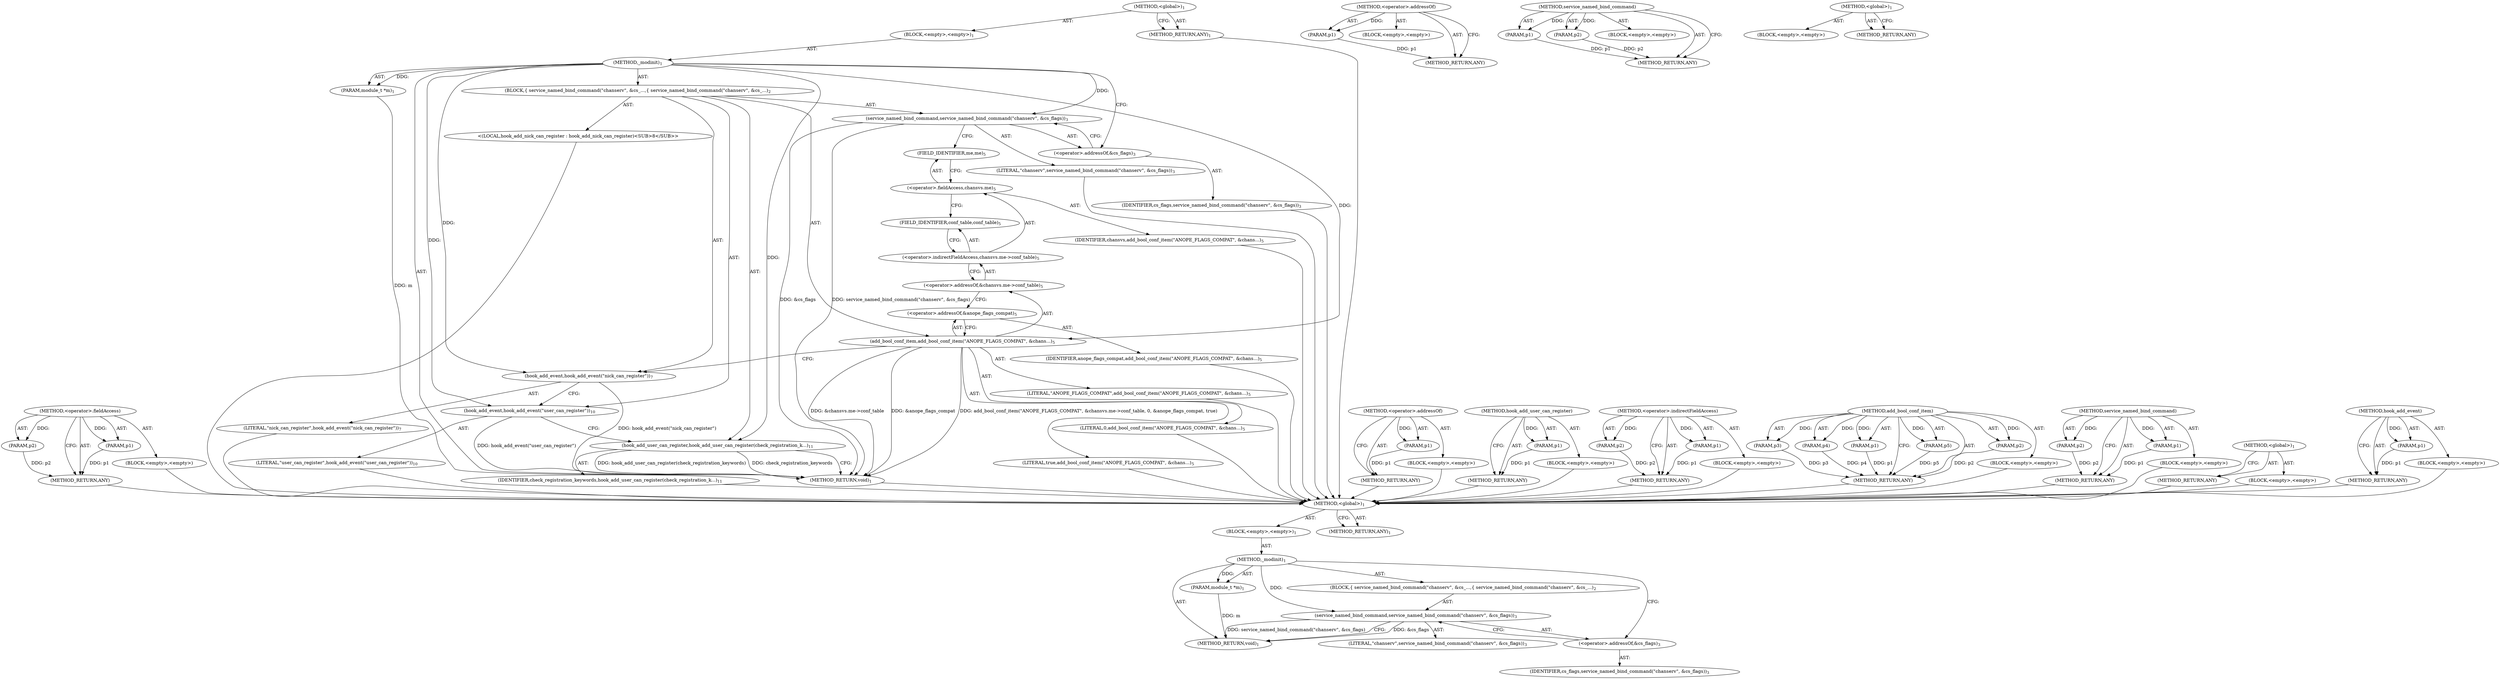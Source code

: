 digraph "hook_add_event" {
vulnerable_6 [label=<(METHOD,&lt;global&gt;)<SUB>1</SUB>>];
vulnerable_7 [label=<(BLOCK,&lt;empty&gt;,&lt;empty&gt;)<SUB>1</SUB>>];
vulnerable_8 [label=<(METHOD,_modinit)<SUB>1</SUB>>];
vulnerable_9 [label=<(PARAM,module_t *m)<SUB>1</SUB>>];
vulnerable_10 [label=<(BLOCK,{
 	service_named_bind_command(&quot;chanserv&quot;, &amp;cs_...,{
 	service_named_bind_command(&quot;chanserv&quot;, &amp;cs_...)<SUB>2</SUB>>];
vulnerable_11 [label=<(service_named_bind_command,service_named_bind_command(&quot;chanserv&quot;, &amp;cs_flags))<SUB>3</SUB>>];
vulnerable_12 [label=<(LITERAL,&quot;chanserv&quot;,service_named_bind_command(&quot;chanserv&quot;, &amp;cs_flags))<SUB>3</SUB>>];
vulnerable_13 [label=<(&lt;operator&gt;.addressOf,&amp;cs_flags)<SUB>3</SUB>>];
vulnerable_14 [label=<(IDENTIFIER,cs_flags,service_named_bind_command(&quot;chanserv&quot;, &amp;cs_flags))<SUB>3</SUB>>];
vulnerable_15 [label=<(METHOD_RETURN,void)<SUB>1</SUB>>];
vulnerable_17 [label=<(METHOD_RETURN,ANY)<SUB>1</SUB>>];
vulnerable_39 [label=<(METHOD,&lt;operator&gt;.addressOf)>];
vulnerable_40 [label=<(PARAM,p1)>];
vulnerable_41 [label=<(BLOCK,&lt;empty&gt;,&lt;empty&gt;)>];
vulnerable_42 [label=<(METHOD_RETURN,ANY)>];
vulnerable_34 [label=<(METHOD,service_named_bind_command)>];
vulnerable_35 [label=<(PARAM,p1)>];
vulnerable_36 [label=<(PARAM,p2)>];
vulnerable_37 [label=<(BLOCK,&lt;empty&gt;,&lt;empty&gt;)>];
vulnerable_38 [label=<(METHOD_RETURN,ANY)>];
vulnerable_28 [label=<(METHOD,&lt;global&gt;)<SUB>1</SUB>>];
vulnerable_29 [label=<(BLOCK,&lt;empty&gt;,&lt;empty&gt;)>];
vulnerable_30 [label=<(METHOD_RETURN,ANY)>];
fixed_85 [label=<(METHOD,&lt;operator&gt;.fieldAccess)>];
fixed_86 [label=<(PARAM,p1)>];
fixed_87 [label=<(PARAM,p2)>];
fixed_88 [label=<(BLOCK,&lt;empty&gt;,&lt;empty&gt;)>];
fixed_89 [label=<(METHOD_RETURN,ANY)>];
fixed_6 [label=<(METHOD,&lt;global&gt;)<SUB>1</SUB>>];
fixed_7 [label=<(BLOCK,&lt;empty&gt;,&lt;empty&gt;)<SUB>1</SUB>>];
fixed_8 [label=<(METHOD,_modinit)<SUB>1</SUB>>];
fixed_9 [label=<(PARAM,module_t *m)<SUB>1</SUB>>];
fixed_10 [label=<(BLOCK,{
 	service_named_bind_command(&quot;chanserv&quot;, &amp;cs_...,{
 	service_named_bind_command(&quot;chanserv&quot;, &amp;cs_...)<SUB>2</SUB>>];
fixed_11 [label=<(service_named_bind_command,service_named_bind_command(&quot;chanserv&quot;, &amp;cs_flags))<SUB>3</SUB>>];
fixed_12 [label=<(LITERAL,&quot;chanserv&quot;,service_named_bind_command(&quot;chanserv&quot;, &amp;cs_flags))<SUB>3</SUB>>];
fixed_13 [label=<(&lt;operator&gt;.addressOf,&amp;cs_flags)<SUB>3</SUB>>];
fixed_14 [label=<(IDENTIFIER,cs_flags,service_named_bind_command(&quot;chanserv&quot;, &amp;cs_flags))<SUB>3</SUB>>];
fixed_15 [label=<(add_bool_conf_item,add_bool_conf_item(&quot;ANOPE_FLAGS_COMPAT&quot;, &amp;chans...)<SUB>5</SUB>>];
fixed_16 [label=<(LITERAL,&quot;ANOPE_FLAGS_COMPAT&quot;,add_bool_conf_item(&quot;ANOPE_FLAGS_COMPAT&quot;, &amp;chans...)<SUB>5</SUB>>];
fixed_17 [label=<(&lt;operator&gt;.addressOf,&amp;chansvs.me-&gt;conf_table)<SUB>5</SUB>>];
fixed_18 [label=<(&lt;operator&gt;.indirectFieldAccess,chansvs.me-&gt;conf_table)<SUB>5</SUB>>];
fixed_19 [label=<(&lt;operator&gt;.fieldAccess,chansvs.me)<SUB>5</SUB>>];
fixed_20 [label=<(IDENTIFIER,chansvs,add_bool_conf_item(&quot;ANOPE_FLAGS_COMPAT&quot;, &amp;chans...)<SUB>5</SUB>>];
fixed_21 [label=<(FIELD_IDENTIFIER,me,me)<SUB>5</SUB>>];
fixed_22 [label=<(FIELD_IDENTIFIER,conf_table,conf_table)<SUB>5</SUB>>];
fixed_23 [label=<(LITERAL,0,add_bool_conf_item(&quot;ANOPE_FLAGS_COMPAT&quot;, &amp;chans...)<SUB>5</SUB>>];
fixed_24 [label=<(&lt;operator&gt;.addressOf,&amp;anope_flags_compat)<SUB>5</SUB>>];
fixed_25 [label=<(IDENTIFIER,anope_flags_compat,add_bool_conf_item(&quot;ANOPE_FLAGS_COMPAT&quot;, &amp;chans...)<SUB>5</SUB>>];
fixed_26 [label=<(LITERAL,true,add_bool_conf_item(&quot;ANOPE_FLAGS_COMPAT&quot;, &amp;chans...)<SUB>5</SUB>>];
fixed_27 [label=<(hook_add_event,hook_add_event(&quot;nick_can_register&quot;))<SUB>7</SUB>>];
fixed_28 [label=<(LITERAL,&quot;nick_can_register&quot;,hook_add_event(&quot;nick_can_register&quot;))<SUB>7</SUB>>];
fixed_29 [label="<(LOCAL,hook_add_nick_can_register : hook_add_nick_can_register)<SUB>8</SUB>>"];
fixed_30 [label=<(hook_add_event,hook_add_event(&quot;user_can_register&quot;))<SUB>10</SUB>>];
fixed_31 [label=<(LITERAL,&quot;user_can_register&quot;,hook_add_event(&quot;user_can_register&quot;))<SUB>10</SUB>>];
fixed_32 [label=<(hook_add_user_can_register,hook_add_user_can_register(check_registration_k...)<SUB>11</SUB>>];
fixed_33 [label=<(IDENTIFIER,check_registration_keywords,hook_add_user_can_register(check_registration_k...)<SUB>11</SUB>>];
fixed_34 [label=<(METHOD_RETURN,void)<SUB>1</SUB>>];
fixed_36 [label=<(METHOD_RETURN,ANY)<SUB>1</SUB>>];
fixed_68 [label=<(METHOD,&lt;operator&gt;.addressOf)>];
fixed_69 [label=<(PARAM,p1)>];
fixed_70 [label=<(BLOCK,&lt;empty&gt;,&lt;empty&gt;)>];
fixed_71 [label=<(METHOD_RETURN,ANY)>];
fixed_94 [label=<(METHOD,hook_add_user_can_register)>];
fixed_95 [label=<(PARAM,p1)>];
fixed_96 [label=<(BLOCK,&lt;empty&gt;,&lt;empty&gt;)>];
fixed_97 [label=<(METHOD_RETURN,ANY)>];
fixed_80 [label=<(METHOD,&lt;operator&gt;.indirectFieldAccess)>];
fixed_81 [label=<(PARAM,p1)>];
fixed_82 [label=<(PARAM,p2)>];
fixed_83 [label=<(BLOCK,&lt;empty&gt;,&lt;empty&gt;)>];
fixed_84 [label=<(METHOD_RETURN,ANY)>];
fixed_72 [label=<(METHOD,add_bool_conf_item)>];
fixed_73 [label=<(PARAM,p1)>];
fixed_74 [label=<(PARAM,p2)>];
fixed_75 [label=<(PARAM,p3)>];
fixed_76 [label=<(PARAM,p4)>];
fixed_77 [label=<(PARAM,p5)>];
fixed_78 [label=<(BLOCK,&lt;empty&gt;,&lt;empty&gt;)>];
fixed_79 [label=<(METHOD_RETURN,ANY)>];
fixed_63 [label=<(METHOD,service_named_bind_command)>];
fixed_64 [label=<(PARAM,p1)>];
fixed_65 [label=<(PARAM,p2)>];
fixed_66 [label=<(BLOCK,&lt;empty&gt;,&lt;empty&gt;)>];
fixed_67 [label=<(METHOD_RETURN,ANY)>];
fixed_57 [label=<(METHOD,&lt;global&gt;)<SUB>1</SUB>>];
fixed_58 [label=<(BLOCK,&lt;empty&gt;,&lt;empty&gt;)>];
fixed_59 [label=<(METHOD_RETURN,ANY)>];
fixed_90 [label=<(METHOD,hook_add_event)>];
fixed_91 [label=<(PARAM,p1)>];
fixed_92 [label=<(BLOCK,&lt;empty&gt;,&lt;empty&gt;)>];
fixed_93 [label=<(METHOD_RETURN,ANY)>];
vulnerable_6 -> vulnerable_7  [key=0, label="AST: "];
vulnerable_6 -> vulnerable_17  [key=0, label="AST: "];
vulnerable_6 -> vulnerable_17  [key=1, label="CFG: "];
vulnerable_7 -> vulnerable_8  [key=0, label="AST: "];
vulnerable_8 -> vulnerable_9  [key=0, label="AST: "];
vulnerable_8 -> vulnerable_9  [key=1, label="DDG: "];
vulnerable_8 -> vulnerable_10  [key=0, label="AST: "];
vulnerable_8 -> vulnerable_15  [key=0, label="AST: "];
vulnerable_8 -> vulnerable_13  [key=0, label="CFG: "];
vulnerable_8 -> vulnerable_11  [key=0, label="DDG: "];
vulnerable_9 -> vulnerable_15  [key=0, label="DDG: m"];
vulnerable_10 -> vulnerable_11  [key=0, label="AST: "];
vulnerable_11 -> vulnerable_12  [key=0, label="AST: "];
vulnerable_11 -> vulnerable_13  [key=0, label="AST: "];
vulnerable_11 -> vulnerable_15  [key=0, label="CFG: "];
vulnerable_11 -> vulnerable_15  [key=1, label="DDG: &amp;cs_flags"];
vulnerable_11 -> vulnerable_15  [key=2, label="DDG: service_named_bind_command(&quot;chanserv&quot;, &amp;cs_flags)"];
vulnerable_13 -> vulnerable_14  [key=0, label="AST: "];
vulnerable_13 -> vulnerable_11  [key=0, label="CFG: "];
vulnerable_39 -> vulnerable_40  [key=0, label="AST: "];
vulnerable_39 -> vulnerable_40  [key=1, label="DDG: "];
vulnerable_39 -> vulnerable_41  [key=0, label="AST: "];
vulnerable_39 -> vulnerable_42  [key=0, label="AST: "];
vulnerable_39 -> vulnerable_42  [key=1, label="CFG: "];
vulnerable_40 -> vulnerable_42  [key=0, label="DDG: p1"];
vulnerable_34 -> vulnerable_35  [key=0, label="AST: "];
vulnerable_34 -> vulnerable_35  [key=1, label="DDG: "];
vulnerable_34 -> vulnerable_37  [key=0, label="AST: "];
vulnerable_34 -> vulnerable_36  [key=0, label="AST: "];
vulnerable_34 -> vulnerable_36  [key=1, label="DDG: "];
vulnerable_34 -> vulnerable_38  [key=0, label="AST: "];
vulnerable_34 -> vulnerable_38  [key=1, label="CFG: "];
vulnerable_35 -> vulnerable_38  [key=0, label="DDG: p1"];
vulnerable_36 -> vulnerable_38  [key=0, label="DDG: p2"];
vulnerable_28 -> vulnerable_29  [key=0, label="AST: "];
vulnerable_28 -> vulnerable_30  [key=0, label="AST: "];
vulnerable_28 -> vulnerable_30  [key=1, label="CFG: "];
fixed_85 -> fixed_86  [key=0, label="AST: "];
fixed_85 -> fixed_86  [key=1, label="DDG: "];
fixed_85 -> fixed_88  [key=0, label="AST: "];
fixed_85 -> fixed_87  [key=0, label="AST: "];
fixed_85 -> fixed_87  [key=1, label="DDG: "];
fixed_85 -> fixed_89  [key=0, label="AST: "];
fixed_85 -> fixed_89  [key=1, label="CFG: "];
fixed_86 -> fixed_89  [key=0, label="DDG: p1"];
fixed_87 -> fixed_89  [key=0, label="DDG: p2"];
fixed_88 -> vulnerable_6  [key=0];
fixed_89 -> vulnerable_6  [key=0];
fixed_6 -> fixed_7  [key=0, label="AST: "];
fixed_6 -> fixed_36  [key=0, label="AST: "];
fixed_6 -> fixed_36  [key=1, label="CFG: "];
fixed_7 -> fixed_8  [key=0, label="AST: "];
fixed_8 -> fixed_9  [key=0, label="AST: "];
fixed_8 -> fixed_9  [key=1, label="DDG: "];
fixed_8 -> fixed_10  [key=0, label="AST: "];
fixed_8 -> fixed_34  [key=0, label="AST: "];
fixed_8 -> fixed_13  [key=0, label="CFG: "];
fixed_8 -> fixed_11  [key=0, label="DDG: "];
fixed_8 -> fixed_15  [key=0, label="DDG: "];
fixed_8 -> fixed_27  [key=0, label="DDG: "];
fixed_8 -> fixed_30  [key=0, label="DDG: "];
fixed_8 -> fixed_32  [key=0, label="DDG: "];
fixed_9 -> fixed_34  [key=0, label="DDG: m"];
fixed_10 -> fixed_11  [key=0, label="AST: "];
fixed_10 -> fixed_15  [key=0, label="AST: "];
fixed_10 -> fixed_27  [key=0, label="AST: "];
fixed_10 -> fixed_29  [key=0, label="AST: "];
fixed_10 -> fixed_30  [key=0, label="AST: "];
fixed_10 -> fixed_32  [key=0, label="AST: "];
fixed_11 -> fixed_12  [key=0, label="AST: "];
fixed_11 -> fixed_13  [key=0, label="AST: "];
fixed_11 -> fixed_21  [key=0, label="CFG: "];
fixed_11 -> fixed_34  [key=0, label="DDG: &amp;cs_flags"];
fixed_11 -> fixed_34  [key=1, label="DDG: service_named_bind_command(&quot;chanserv&quot;, &amp;cs_flags)"];
fixed_12 -> vulnerable_6  [key=0];
fixed_13 -> fixed_14  [key=0, label="AST: "];
fixed_13 -> fixed_11  [key=0, label="CFG: "];
fixed_14 -> vulnerable_6  [key=0];
fixed_15 -> fixed_16  [key=0, label="AST: "];
fixed_15 -> fixed_17  [key=0, label="AST: "];
fixed_15 -> fixed_23  [key=0, label="AST: "];
fixed_15 -> fixed_24  [key=0, label="AST: "];
fixed_15 -> fixed_26  [key=0, label="AST: "];
fixed_15 -> fixed_27  [key=0, label="CFG: "];
fixed_15 -> fixed_34  [key=0, label="DDG: &amp;chansvs.me-&gt;conf_table"];
fixed_15 -> fixed_34  [key=1, label="DDG: &amp;anope_flags_compat"];
fixed_15 -> fixed_34  [key=2, label="DDG: add_bool_conf_item(&quot;ANOPE_FLAGS_COMPAT&quot;, &amp;chansvs.me-&gt;conf_table, 0, &amp;anope_flags_compat, true)"];
fixed_16 -> vulnerable_6  [key=0];
fixed_17 -> fixed_18  [key=0, label="AST: "];
fixed_17 -> fixed_24  [key=0, label="CFG: "];
fixed_18 -> fixed_19  [key=0, label="AST: "];
fixed_18 -> fixed_22  [key=0, label="AST: "];
fixed_18 -> fixed_17  [key=0, label="CFG: "];
fixed_19 -> fixed_20  [key=0, label="AST: "];
fixed_19 -> fixed_21  [key=0, label="AST: "];
fixed_19 -> fixed_22  [key=0, label="CFG: "];
fixed_20 -> vulnerable_6  [key=0];
fixed_21 -> fixed_19  [key=0, label="CFG: "];
fixed_22 -> fixed_18  [key=0, label="CFG: "];
fixed_23 -> vulnerable_6  [key=0];
fixed_24 -> fixed_25  [key=0, label="AST: "];
fixed_24 -> fixed_15  [key=0, label="CFG: "];
fixed_25 -> vulnerable_6  [key=0];
fixed_26 -> vulnerable_6  [key=0];
fixed_27 -> fixed_28  [key=0, label="AST: "];
fixed_27 -> fixed_30  [key=0, label="CFG: "];
fixed_27 -> fixed_34  [key=0, label="DDG: hook_add_event(&quot;nick_can_register&quot;)"];
fixed_28 -> vulnerable_6  [key=0];
fixed_29 -> vulnerable_6  [key=0];
fixed_30 -> fixed_31  [key=0, label="AST: "];
fixed_30 -> fixed_32  [key=0, label="CFG: "];
fixed_30 -> fixed_34  [key=0, label="DDG: hook_add_event(&quot;user_can_register&quot;)"];
fixed_31 -> vulnerable_6  [key=0];
fixed_32 -> fixed_33  [key=0, label="AST: "];
fixed_32 -> fixed_34  [key=0, label="CFG: "];
fixed_32 -> fixed_34  [key=1, label="DDG: hook_add_user_can_register(check_registration_keywords)"];
fixed_32 -> fixed_34  [key=2, label="DDG: check_registration_keywords"];
fixed_33 -> vulnerable_6  [key=0];
fixed_34 -> vulnerable_6  [key=0];
fixed_36 -> vulnerable_6  [key=0];
fixed_68 -> fixed_69  [key=0, label="AST: "];
fixed_68 -> fixed_69  [key=1, label="DDG: "];
fixed_68 -> fixed_70  [key=0, label="AST: "];
fixed_68 -> fixed_71  [key=0, label="AST: "];
fixed_68 -> fixed_71  [key=1, label="CFG: "];
fixed_69 -> fixed_71  [key=0, label="DDG: p1"];
fixed_70 -> vulnerable_6  [key=0];
fixed_71 -> vulnerable_6  [key=0];
fixed_94 -> fixed_95  [key=0, label="AST: "];
fixed_94 -> fixed_95  [key=1, label="DDG: "];
fixed_94 -> fixed_96  [key=0, label="AST: "];
fixed_94 -> fixed_97  [key=0, label="AST: "];
fixed_94 -> fixed_97  [key=1, label="CFG: "];
fixed_95 -> fixed_97  [key=0, label="DDG: p1"];
fixed_96 -> vulnerable_6  [key=0];
fixed_97 -> vulnerable_6  [key=0];
fixed_80 -> fixed_81  [key=0, label="AST: "];
fixed_80 -> fixed_81  [key=1, label="DDG: "];
fixed_80 -> fixed_83  [key=0, label="AST: "];
fixed_80 -> fixed_82  [key=0, label="AST: "];
fixed_80 -> fixed_82  [key=1, label="DDG: "];
fixed_80 -> fixed_84  [key=0, label="AST: "];
fixed_80 -> fixed_84  [key=1, label="CFG: "];
fixed_81 -> fixed_84  [key=0, label="DDG: p1"];
fixed_82 -> fixed_84  [key=0, label="DDG: p2"];
fixed_83 -> vulnerable_6  [key=0];
fixed_84 -> vulnerable_6  [key=0];
fixed_72 -> fixed_73  [key=0, label="AST: "];
fixed_72 -> fixed_73  [key=1, label="DDG: "];
fixed_72 -> fixed_78  [key=0, label="AST: "];
fixed_72 -> fixed_74  [key=0, label="AST: "];
fixed_72 -> fixed_74  [key=1, label="DDG: "];
fixed_72 -> fixed_79  [key=0, label="AST: "];
fixed_72 -> fixed_79  [key=1, label="CFG: "];
fixed_72 -> fixed_75  [key=0, label="AST: "];
fixed_72 -> fixed_75  [key=1, label="DDG: "];
fixed_72 -> fixed_76  [key=0, label="AST: "];
fixed_72 -> fixed_76  [key=1, label="DDG: "];
fixed_72 -> fixed_77  [key=0, label="AST: "];
fixed_72 -> fixed_77  [key=1, label="DDG: "];
fixed_73 -> fixed_79  [key=0, label="DDG: p1"];
fixed_74 -> fixed_79  [key=0, label="DDG: p2"];
fixed_75 -> fixed_79  [key=0, label="DDG: p3"];
fixed_76 -> fixed_79  [key=0, label="DDG: p4"];
fixed_77 -> fixed_79  [key=0, label="DDG: p5"];
fixed_78 -> vulnerable_6  [key=0];
fixed_79 -> vulnerable_6  [key=0];
fixed_63 -> fixed_64  [key=0, label="AST: "];
fixed_63 -> fixed_64  [key=1, label="DDG: "];
fixed_63 -> fixed_66  [key=0, label="AST: "];
fixed_63 -> fixed_65  [key=0, label="AST: "];
fixed_63 -> fixed_65  [key=1, label="DDG: "];
fixed_63 -> fixed_67  [key=0, label="AST: "];
fixed_63 -> fixed_67  [key=1, label="CFG: "];
fixed_64 -> fixed_67  [key=0, label="DDG: p1"];
fixed_65 -> fixed_67  [key=0, label="DDG: p2"];
fixed_66 -> vulnerable_6  [key=0];
fixed_67 -> vulnerable_6  [key=0];
fixed_57 -> fixed_58  [key=0, label="AST: "];
fixed_57 -> fixed_59  [key=0, label="AST: "];
fixed_57 -> fixed_59  [key=1, label="CFG: "];
fixed_58 -> vulnerable_6  [key=0];
fixed_59 -> vulnerable_6  [key=0];
fixed_90 -> fixed_91  [key=0, label="AST: "];
fixed_90 -> fixed_91  [key=1, label="DDG: "];
fixed_90 -> fixed_92  [key=0, label="AST: "];
fixed_90 -> fixed_93  [key=0, label="AST: "];
fixed_90 -> fixed_93  [key=1, label="CFG: "];
fixed_91 -> fixed_93  [key=0, label="DDG: p1"];
fixed_92 -> vulnerable_6  [key=0];
fixed_93 -> vulnerable_6  [key=0];
}
